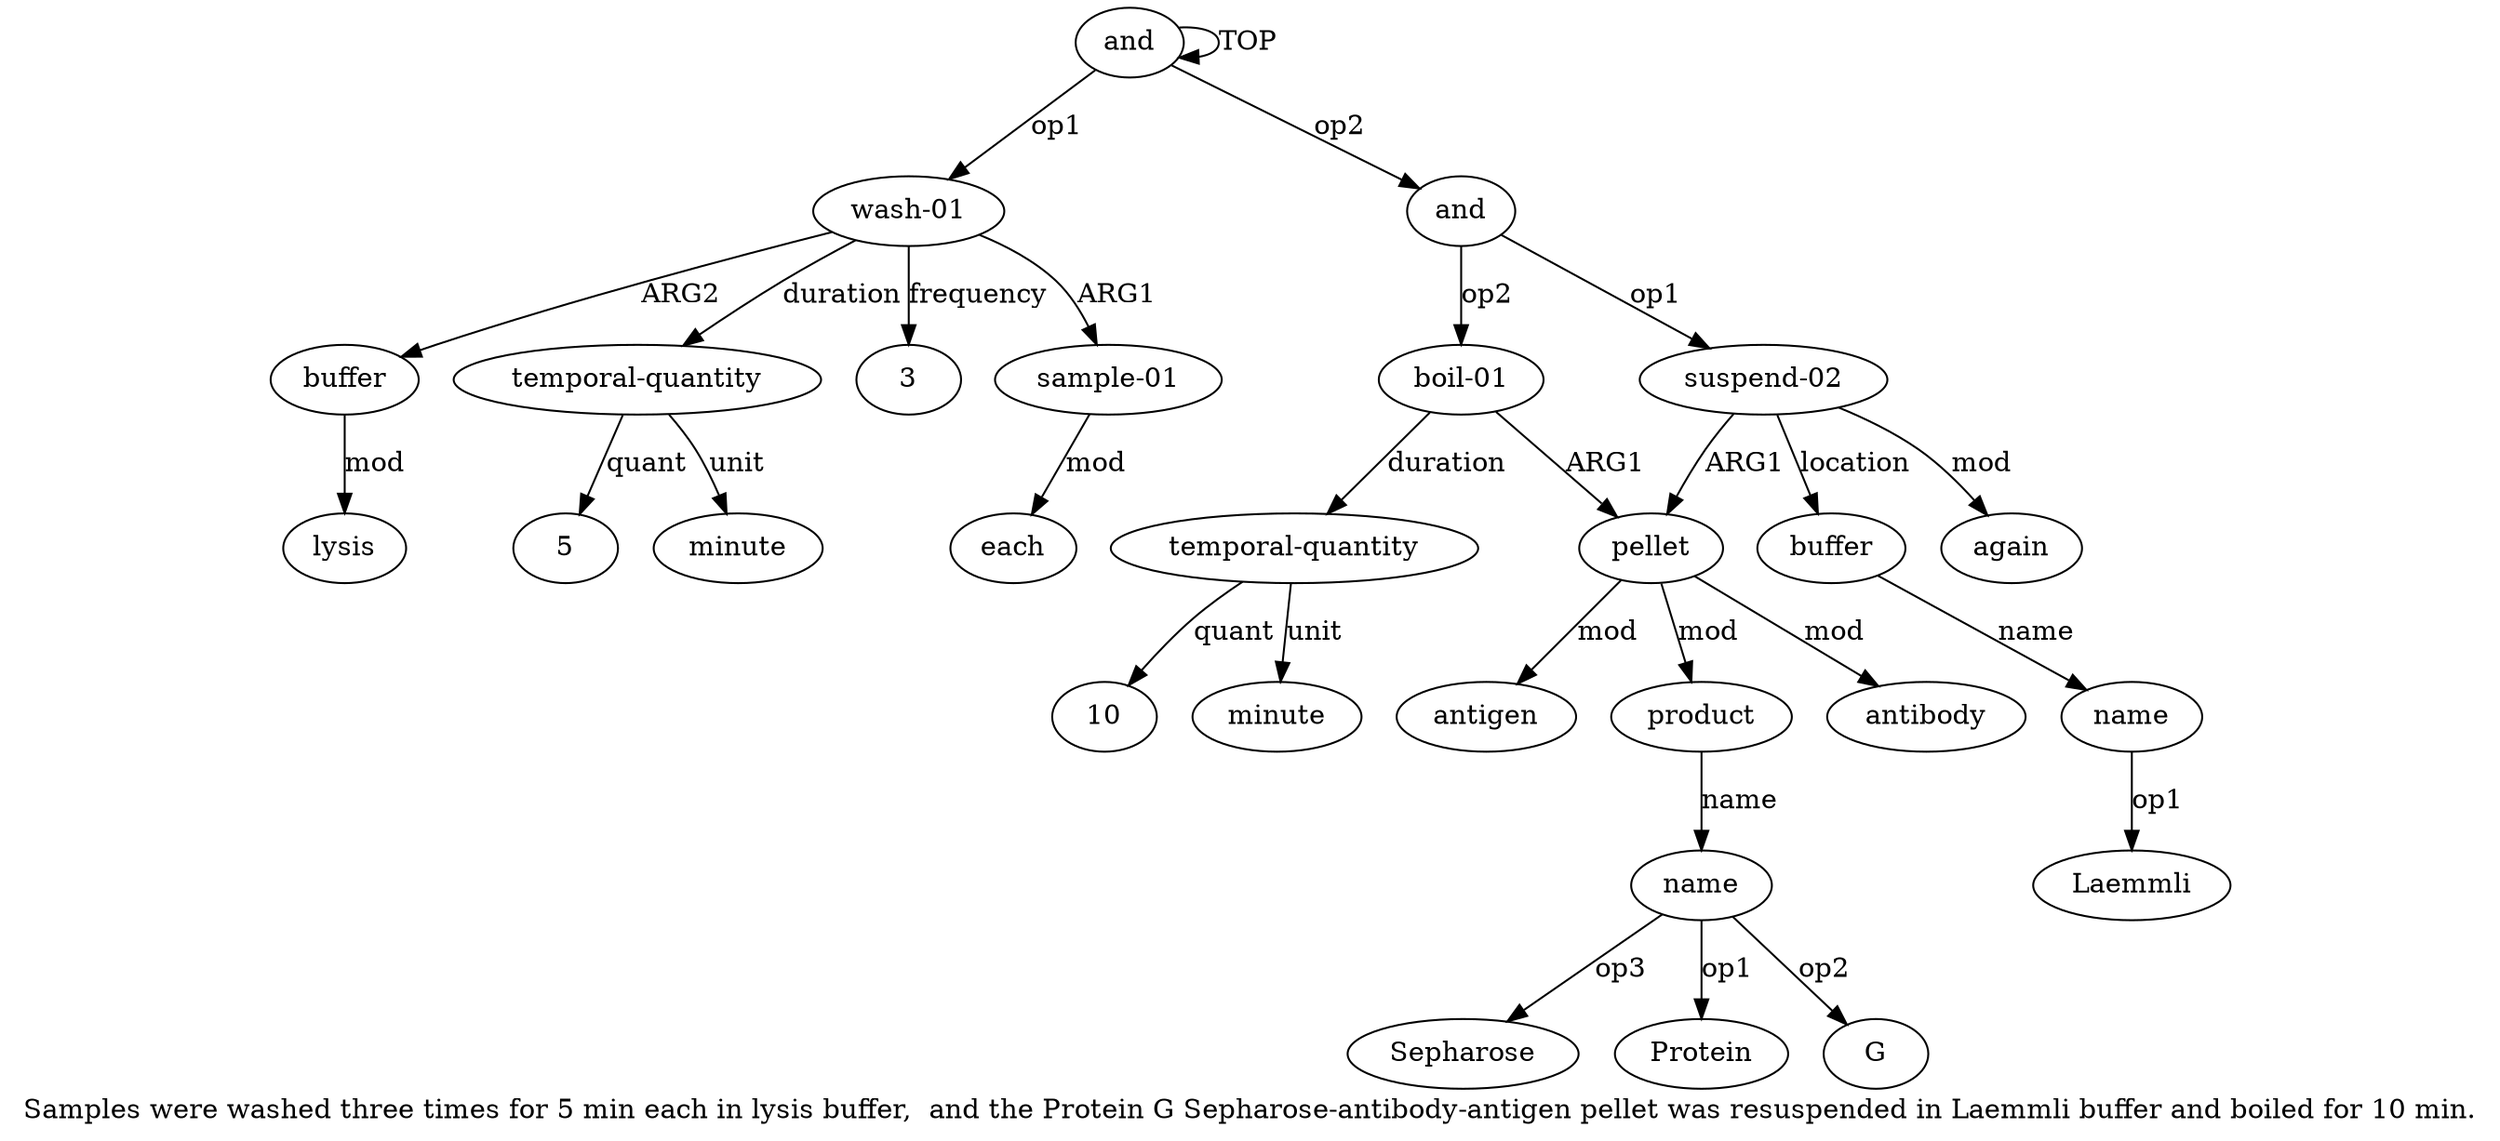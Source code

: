 digraph  {
	graph [label="Samples were washed three times for 5 min each in lysis buffer,  and the Protein G Sepharose-antibody-antigen pellet was resuspended \
in Laemmli buffer and boiled for 10 min."];
	node [label="\N"];
	a20	 [color=black,
		gold_ind=20,
		gold_label=minute,
		label=minute,
		test_ind=20,
		test_label=minute];
	"a6 5"	 [color=black,
		gold_ind=-1,
		gold_label=5,
		label=5,
		test_ind=-1,
		test_label=5];
	"a16 Laemmli"	 [color=black,
		gold_ind=-1,
		gold_label=Laemmli,
		label=Laemmli,
		test_ind=-1,
		test_label=Laemmli];
	"a19 10"	 [color=black,
		gold_ind=-1,
		gold_label=10,
		label=10,
		test_ind=-1,
		test_label=10];
	"a1 3"	 [color=black,
		gold_ind=-1,
		gold_label=3,
		label=3,
		test_ind=-1,
		test_label=3];
	"a14 Sepharose"	 [color=black,
		gold_ind=-1,
		gold_label=Sepharose,
		label=Sepharose,
		test_ind=-1,
		test_label=Sepharose];
	a15	 [color=black,
		gold_ind=15,
		gold_label=buffer,
		label=buffer,
		test_ind=15,
		test_label=buffer];
	a16	 [color=black,
		gold_ind=16,
		gold_label=name,
		label=name,
		test_ind=16,
		test_label=name];
	a15 -> a16 [key=0,
	color=black,
	gold_label=name,
	label=name,
	test_label=name];
a14 [color=black,
	gold_ind=14,
	gold_label=name,
	label=name,
	test_ind=14,
	test_label=name];
a14 -> "a14 Sepharose" [key=0,
color=black,
gold_label=op3,
label=op3,
test_label=op3];
"a14 Protein" [color=black,
gold_ind=-1,
gold_label=Protein,
label=Protein,
test_ind=-1,
test_label=Protein];
a14 -> "a14 Protein" [key=0,
color=black,
gold_label=op1,
label=op1,
test_label=op1];
"a14 G" [color=black,
gold_ind=-1,
gold_label=G,
label=G,
test_ind=-1,
test_label=G];
a14 -> "a14 G" [key=0,
color=black,
gold_label=op2,
label=op2,
test_label=op2];
a17 [color=black,
gold_ind=17,
gold_label=again,
label=again,
test_ind=17,
test_label=again];
a16 -> "a16 Laemmli" [key=0,
color=black,
gold_label=op1,
label=op1,
test_label=op1];
a11 [color=black,
gold_ind=11,
gold_label=antigen,
label=antigen,
test_ind=11,
test_label=antigen];
a10 [color=black,
gold_ind=10,
gold_label=pellet,
label=pellet,
test_ind=10,
test_label=pellet];
a10 -> a11 [key=0,
color=black,
gold_label=mod,
label=mod,
test_label=mod];
a13 [color=black,
gold_ind=13,
gold_label=product,
label=product,
test_ind=13,
test_label=product];
a10 -> a13 [key=0,
color=black,
gold_label=mod,
label=mod,
test_label=mod];
a12 [color=black,
gold_ind=12,
gold_label=antibody,
label=antibody,
test_ind=12,
test_label=antibody];
a10 -> a12 [key=0,
color=black,
gold_label=mod,
label=mod,
test_label=mod];
a13 -> a14 [key=0,
color=black,
gold_label=name,
label=name,
test_label=name];
a19 [color=black,
gold_ind=19,
gold_label="temporal-quantity",
label="temporal-quantity",
test_ind=19,
test_label="temporal-quantity"];
a19 -> a20 [key=0,
color=black,
gold_label=unit,
label=unit,
test_label=unit];
a19 -> "a19 10" [key=0,
color=black,
gold_label=quant,
label=quant,
test_label=quant];
a18 [color=black,
gold_ind=18,
gold_label="boil-01",
label="boil-01",
test_ind=18,
test_label="boil-01"];
a18 -> a10 [key=0,
color=black,
gold_label=ARG1,
label=ARG1,
test_label=ARG1];
a18 -> a19 [key=0,
color=black,
gold_label=duration,
label=duration,
test_label=duration];
a1 [color=black,
gold_ind=1,
gold_label="wash-01",
label="wash-01",
test_ind=1,
test_label="wash-01"];
a1 -> "a1 3" [key=0,
color=black,
gold_label=frequency,
label=frequency,
test_label=frequency];
a2 [color=black,
gold_ind=2,
gold_label="sample-01",
label="sample-01",
test_ind=2,
test_label="sample-01"];
a1 -> a2 [key=0,
color=black,
gold_label=ARG1,
label=ARG1,
test_label=ARG1];
a4 [color=black,
gold_ind=4,
gold_label=buffer,
label=buffer,
test_ind=4,
test_label=buffer];
a1 -> a4 [key=0,
color=black,
gold_label=ARG2,
label=ARG2,
test_label=ARG2];
a6 [color=black,
gold_ind=6,
gold_label="temporal-quantity",
label="temporal-quantity",
test_ind=6,
test_label="temporal-quantity"];
a1 -> a6 [key=0,
color=black,
gold_label=duration,
label=duration,
test_label=duration];
a0 [color=black,
gold_ind=0,
gold_label=and,
label=and,
test_ind=0,
test_label=and];
a0 -> a1 [key=0,
color=black,
gold_label=op1,
label=op1,
test_label=op1];
a0 -> a0 [key=0,
color=black,
gold_label=TOP,
label=TOP,
test_label=TOP];
a8 [color=black,
gold_ind=8,
gold_label=and,
label=and,
test_ind=8,
test_label=and];
a0 -> a8 [key=0,
color=black,
gold_label=op2,
label=op2,
test_label=op2];
a3 [color=black,
gold_ind=3,
gold_label=each,
label=each,
test_ind=3,
test_label=each];
a2 -> a3 [key=0,
color=black,
gold_label=mod,
label=mod,
test_label=mod];
a5 [color=black,
gold_ind=5,
gold_label=lysis,
label=lysis,
test_ind=5,
test_label=lysis];
a4 -> a5 [key=0,
color=black,
gold_label=mod,
label=mod,
test_label=mod];
a7 [color=black,
gold_ind=7,
gold_label=minute,
label=minute,
test_ind=7,
test_label=minute];
a6 -> "a6 5" [key=0,
color=black,
gold_label=quant,
label=quant,
test_label=quant];
a6 -> a7 [key=0,
color=black,
gold_label=unit,
label=unit,
test_label=unit];
a9 [color=black,
gold_ind=9,
gold_label="suspend-02",
label="suspend-02",
test_ind=9,
test_label="suspend-02"];
a9 -> a15 [key=0,
color=black,
gold_label=location,
label=location,
test_label=location];
a9 -> a17 [key=0,
color=black,
gold_label=mod,
label=mod,
test_label=mod];
a9 -> a10 [key=0,
color=black,
gold_label=ARG1,
label=ARG1,
test_label=ARG1];
a8 -> a18 [key=0,
color=black,
gold_label=op2,
label=op2,
test_label=op2];
a8 -> a9 [key=0,
color=black,
gold_label=op1,
label=op1,
test_label=op1];
}
